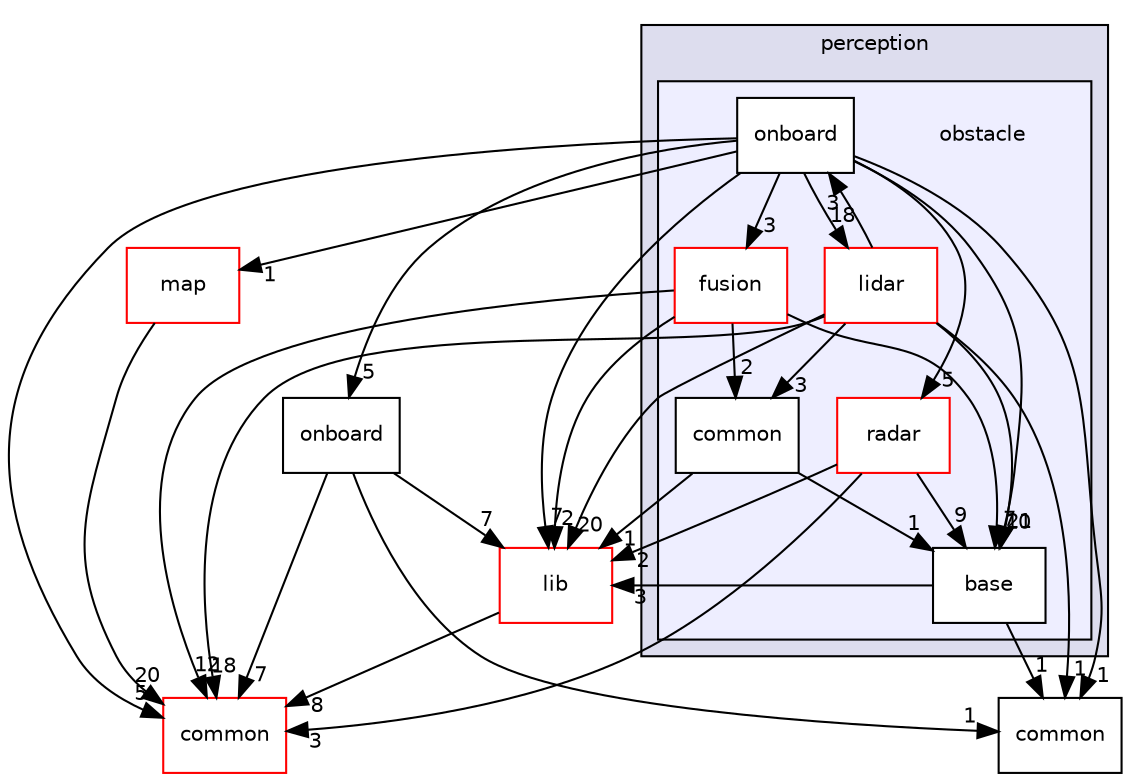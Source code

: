 digraph "modules/perception/obstacle" {
  compound=true
  node [ fontsize="10", fontname="Helvetica"];
  edge [ labelfontsize="10", labelfontname="Helvetica"];
  subgraph clusterdir_eae0ee1c8937adf30ca5fa2a95a97c5d {
    graph [ bgcolor="#ddddee", pencolor="black", label="perception" fontname="Helvetica", fontsize="10", URL="dir_eae0ee1c8937adf30ca5fa2a95a97c5d.html"]
  subgraph clusterdir_6b7f64797b2ff6c457ca9639e8cd0a85 {
    graph [ bgcolor="#eeeeff", pencolor="black", label="" URL="dir_6b7f64797b2ff6c457ca9639e8cd0a85.html"];
    dir_6b7f64797b2ff6c457ca9639e8cd0a85 [shape=plaintext label="obstacle"];
    dir_3220e30e13cded4e45f58b87a1a3558a [shape=box label="base" color="black" fillcolor="white" style="filled" URL="dir_3220e30e13cded4e45f58b87a1a3558a.html"];
    dir_f4b69bafa7685ee9950d2dee42a2cc60 [shape=box label="common" color="black" fillcolor="white" style="filled" URL="dir_f4b69bafa7685ee9950d2dee42a2cc60.html"];
    dir_1af7f98ceda56fda8606c13300b29571 [shape=box label="fusion" color="red" fillcolor="white" style="filled" URL="dir_1af7f98ceda56fda8606c13300b29571.html"];
    dir_cea3b47e46c6e7de2071488d5a5d379a [shape=box label="lidar" color="red" fillcolor="white" style="filled" URL="dir_cea3b47e46c6e7de2071488d5a5d379a.html"];
    dir_26fe869283d506fa4c34e278072f16b4 [shape=box label="onboard" color="black" fillcolor="white" style="filled" URL="dir_26fe869283d506fa4c34e278072f16b4.html"];
    dir_3395c353662ff5643b569ebaceb9d829 [shape=box label="radar" color="red" fillcolor="white" style="filled" URL="dir_3395c353662ff5643b569ebaceb9d829.html"];
  }
  }
  dir_b7e54f8867fbb6821830910b8e5b05cd [shape=box label="common" URL="dir_b7e54f8867fbb6821830910b8e5b05cd.html"];
  dir_9a5e51f49964887903df6eed98080585 [shape=box label="common" fillcolor="white" style="filled" color="red" URL="dir_9a5e51f49964887903df6eed98080585.html"];
  dir_bc4fbd717b8d61d0dc75a15f0986d7f7 [shape=box label="map" fillcolor="white" style="filled" color="red" URL="dir_bc4fbd717b8d61d0dc75a15f0986d7f7.html"];
  dir_11a962cbfa1782628072c643f9fa1d3c [shape=box label="onboard" URL="dir_11a962cbfa1782628072c643f9fa1d3c.html"];
  dir_4c1a26545ee9c743bf92254028874005 [shape=box label="lib" fillcolor="white" style="filled" color="red" URL="dir_4c1a26545ee9c743bf92254028874005.html"];
  dir_3220e30e13cded4e45f58b87a1a3558a->dir_b7e54f8867fbb6821830910b8e5b05cd [headlabel="1", labeldistance=1.5 headhref="dir_000037_000144.html"];
  dir_3220e30e13cded4e45f58b87a1a3558a->dir_4c1a26545ee9c743bf92254028874005 [headlabel="3", labeldistance=1.5 headhref="dir_000037_000145.html"];
  dir_bc4fbd717b8d61d0dc75a15f0986d7f7->dir_9a5e51f49964887903df6eed98080585 [headlabel="20", labeldistance=1.5 headhref="dir_000061_000050.html"];
  dir_cea3b47e46c6e7de2071488d5a5d379a->dir_b7e54f8867fbb6821830910b8e5b05cd [headlabel="1", labeldistance=1.5 headhref="dir_000054_000144.html"];
  dir_cea3b47e46c6e7de2071488d5a5d379a->dir_3220e30e13cded4e45f58b87a1a3558a [headlabel="21", labeldistance=1.5 headhref="dir_000054_000037.html"];
  dir_cea3b47e46c6e7de2071488d5a5d379a->dir_9a5e51f49964887903df6eed98080585 [headlabel="18", labeldistance=1.5 headhref="dir_000054_000050.html"];
  dir_cea3b47e46c6e7de2071488d5a5d379a->dir_26fe869283d506fa4c34e278072f16b4 [headlabel="3", labeldistance=1.5 headhref="dir_000054_000163.html"];
  dir_cea3b47e46c6e7de2071488d5a5d379a->dir_f4b69bafa7685ee9950d2dee42a2cc60 [headlabel="3", labeldistance=1.5 headhref="dir_000054_000149.html"];
  dir_cea3b47e46c6e7de2071488d5a5d379a->dir_4c1a26545ee9c743bf92254028874005 [headlabel="20", labeldistance=1.5 headhref="dir_000054_000145.html"];
  dir_1af7f98ceda56fda8606c13300b29571->dir_3220e30e13cded4e45f58b87a1a3558a [headlabel="7", labeldistance=1.5 headhref="dir_000150_000037.html"];
  dir_1af7f98ceda56fda8606c13300b29571->dir_9a5e51f49964887903df6eed98080585 [headlabel="12", labeldistance=1.5 headhref="dir_000150_000050.html"];
  dir_1af7f98ceda56fda8606c13300b29571->dir_f4b69bafa7685ee9950d2dee42a2cc60 [headlabel="2", labeldistance=1.5 headhref="dir_000150_000149.html"];
  dir_1af7f98ceda56fda8606c13300b29571->dir_4c1a26545ee9c743bf92254028874005 [headlabel="2", labeldistance=1.5 headhref="dir_000150_000145.html"];
  dir_26fe869283d506fa4c34e278072f16b4->dir_b7e54f8867fbb6821830910b8e5b05cd [headlabel="1", labeldistance=1.5 headhref="dir_000163_000144.html"];
  dir_26fe869283d506fa4c34e278072f16b4->dir_3220e30e13cded4e45f58b87a1a3558a [headlabel="10", labeldistance=1.5 headhref="dir_000163_000037.html"];
  dir_26fe869283d506fa4c34e278072f16b4->dir_9a5e51f49964887903df6eed98080585 [headlabel="5", labeldistance=1.5 headhref="dir_000163_000050.html"];
  dir_26fe869283d506fa4c34e278072f16b4->dir_bc4fbd717b8d61d0dc75a15f0986d7f7 [headlabel="1", labeldistance=1.5 headhref="dir_000163_000061.html"];
  dir_26fe869283d506fa4c34e278072f16b4->dir_cea3b47e46c6e7de2071488d5a5d379a [headlabel="18", labeldistance=1.5 headhref="dir_000163_000054.html"];
  dir_26fe869283d506fa4c34e278072f16b4->dir_1af7f98ceda56fda8606c13300b29571 [headlabel="3", labeldistance=1.5 headhref="dir_000163_000150.html"];
  dir_26fe869283d506fa4c34e278072f16b4->dir_11a962cbfa1782628072c643f9fa1d3c [headlabel="5", labeldistance=1.5 headhref="dir_000163_000038.html"];
  dir_26fe869283d506fa4c34e278072f16b4->dir_4c1a26545ee9c743bf92254028874005 [headlabel="7", labeldistance=1.5 headhref="dir_000163_000145.html"];
  dir_26fe869283d506fa4c34e278072f16b4->dir_3395c353662ff5643b569ebaceb9d829 [headlabel="5", labeldistance=1.5 headhref="dir_000163_000154.html"];
  dir_f4b69bafa7685ee9950d2dee42a2cc60->dir_3220e30e13cded4e45f58b87a1a3558a [headlabel="1", labeldistance=1.5 headhref="dir_000149_000037.html"];
  dir_f4b69bafa7685ee9950d2dee42a2cc60->dir_4c1a26545ee9c743bf92254028874005 [headlabel="1", labeldistance=1.5 headhref="dir_000149_000145.html"];
  dir_11a962cbfa1782628072c643f9fa1d3c->dir_b7e54f8867fbb6821830910b8e5b05cd [headlabel="1", labeldistance=1.5 headhref="dir_000038_000144.html"];
  dir_11a962cbfa1782628072c643f9fa1d3c->dir_9a5e51f49964887903df6eed98080585 [headlabel="7", labeldistance=1.5 headhref="dir_000038_000050.html"];
  dir_11a962cbfa1782628072c643f9fa1d3c->dir_4c1a26545ee9c743bf92254028874005 [headlabel="7", labeldistance=1.5 headhref="dir_000038_000145.html"];
  dir_4c1a26545ee9c743bf92254028874005->dir_9a5e51f49964887903df6eed98080585 [headlabel="8", labeldistance=1.5 headhref="dir_000145_000050.html"];
  dir_3395c353662ff5643b569ebaceb9d829->dir_3220e30e13cded4e45f58b87a1a3558a [headlabel="9", labeldistance=1.5 headhref="dir_000154_000037.html"];
  dir_3395c353662ff5643b569ebaceb9d829->dir_9a5e51f49964887903df6eed98080585 [headlabel="3", labeldistance=1.5 headhref="dir_000154_000050.html"];
  dir_3395c353662ff5643b569ebaceb9d829->dir_4c1a26545ee9c743bf92254028874005 [headlabel="2", labeldistance=1.5 headhref="dir_000154_000145.html"];
}
